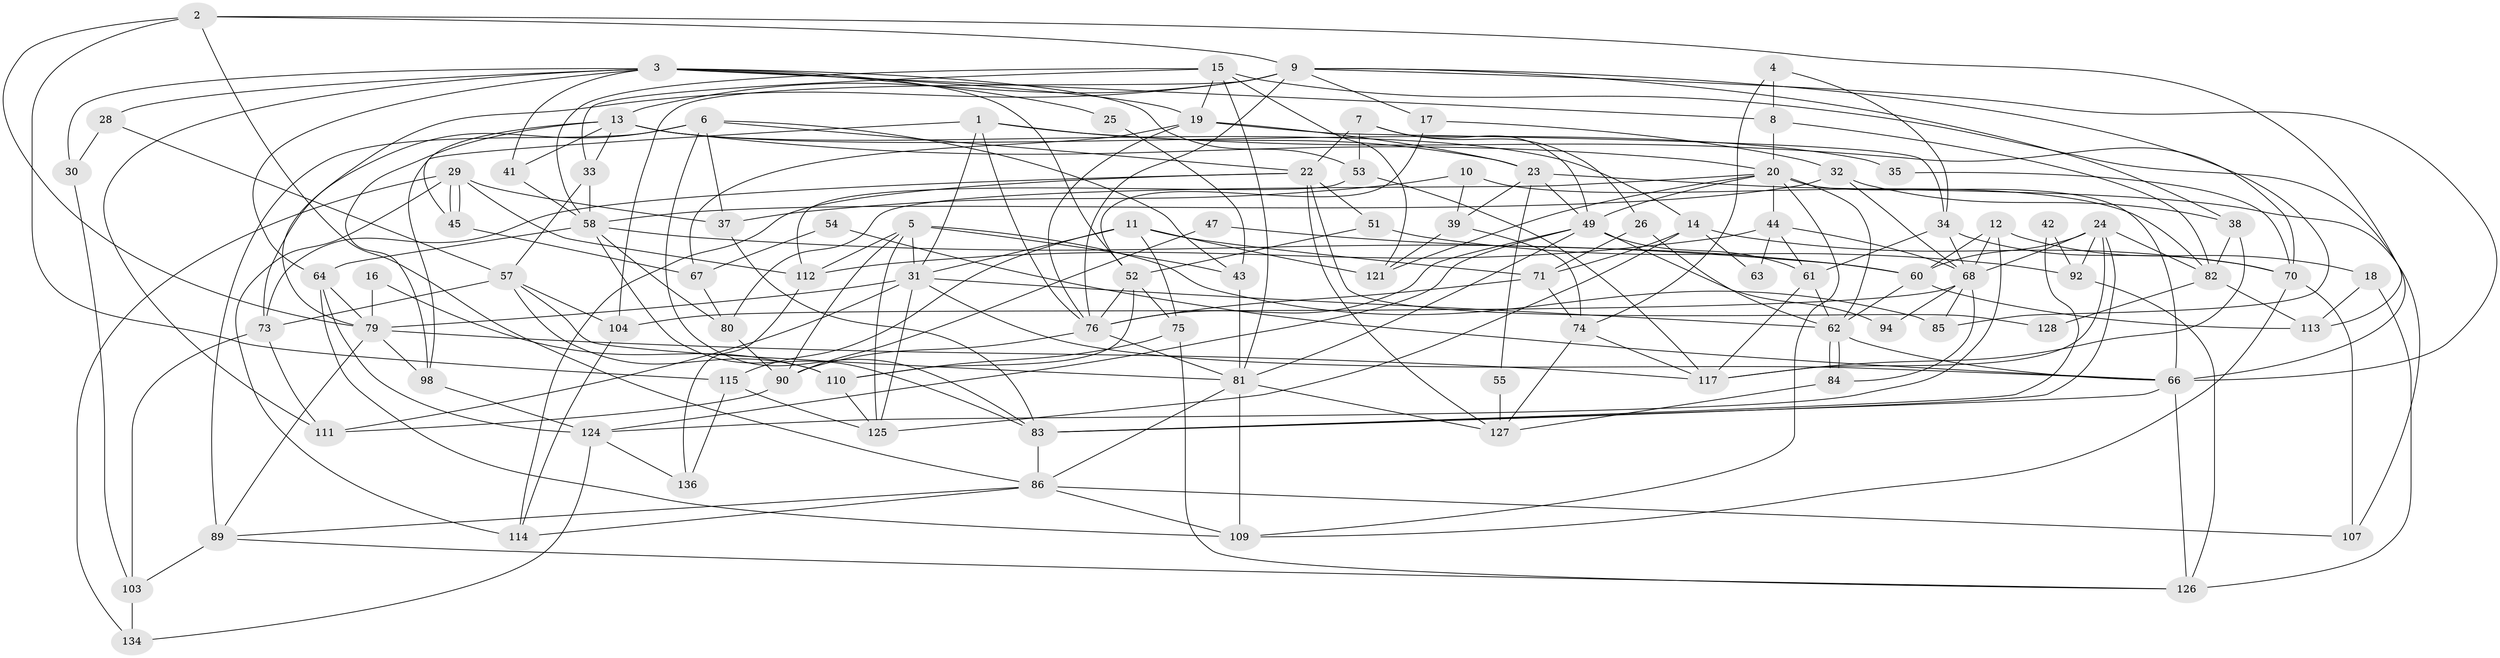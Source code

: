 // Generated by graph-tools (version 1.1) at 2025/52/02/27/25 19:52:02]
// undirected, 96 vertices, 232 edges
graph export_dot {
graph [start="1"]
  node [color=gray90,style=filled];
  1;
  2;
  3 [super="+21"];
  4;
  5 [super="+77"];
  6 [super="+88"];
  7 [super="+27"];
  8 [super="+36"];
  9 [super="+40"];
  10;
  11 [super="+97"];
  12 [super="+120"];
  13 [super="+91"];
  14;
  15 [super="+59"];
  16;
  17;
  18;
  19;
  20 [super="+56"];
  22 [super="+48"];
  23 [super="+46"];
  24 [super="+139"];
  25;
  26;
  28;
  29;
  30;
  31 [super="+116"];
  32;
  33 [super="+50"];
  34 [super="+130"];
  35;
  37 [super="+65"];
  38;
  39;
  41 [super="+105"];
  42;
  43 [super="+108"];
  44;
  45;
  47;
  49 [super="+95"];
  51;
  52 [super="+69"];
  53 [super="+78"];
  54;
  55;
  57 [super="+87"];
  58;
  60 [super="+129"];
  61 [super="+123"];
  62 [super="+72"];
  63;
  64;
  66 [super="+93"];
  67;
  68 [super="+140"];
  70;
  71;
  73 [super="+102"];
  74 [super="+100"];
  75;
  76 [super="+101"];
  79 [super="+122"];
  80 [super="+119"];
  81 [super="+106"];
  82 [super="+133"];
  83 [super="+96"];
  84;
  85;
  86 [super="+135"];
  89 [super="+99"];
  90;
  92;
  94;
  98;
  103 [super="+132"];
  104;
  107;
  109;
  110;
  111;
  112 [super="+118"];
  113 [super="+137"];
  114;
  115;
  117;
  121;
  124 [super="+131"];
  125 [super="+138"];
  126;
  127;
  128;
  134;
  136;
  1 -- 70;
  1 -- 31;
  1 -- 98;
  1 -- 76;
  1 -- 23;
  2 -- 79;
  2 -- 86;
  2 -- 113;
  2 -- 115;
  2 -- 9;
  3 -- 111;
  3 -- 19;
  3 -- 25;
  3 -- 30;
  3 -- 64;
  3 -- 8;
  3 -- 28;
  3 -- 52;
  3 -- 41;
  3 -- 53;
  4 -- 74;
  4 -- 34;
  4 -- 8;
  5 -- 85;
  5 -- 90;
  5 -- 112;
  5 -- 31;
  5 -- 125;
  5 -- 43;
  6 -- 83;
  6 -- 89;
  6 -- 43;
  6 -- 37;
  6 -- 22;
  6 -- 73;
  7 -- 53 [weight=2];
  7 -- 49;
  7 -- 26;
  7 -- 22;
  8 -- 20;
  8 -- 82;
  9 -- 79;
  9 -- 13;
  9 -- 17;
  9 -- 38;
  9 -- 85;
  9 -- 104;
  9 -- 66;
  9 -- 76;
  10 -- 82;
  10 -- 39;
  10 -- 37;
  11 -- 121;
  11 -- 71;
  11 -- 115;
  11 -- 75;
  11 -- 31;
  12 -- 60;
  12 -- 124;
  12 -- 18;
  12 -- 68;
  13 -- 14;
  13 -- 35;
  13 -- 20;
  13 -- 98;
  13 -- 41;
  13 -- 45;
  13 -- 33;
  14 -- 63;
  14 -- 70;
  14 -- 71;
  14 -- 125;
  15 -- 58;
  15 -- 81;
  15 -- 121;
  15 -- 66;
  15 -- 19;
  15 -- 33;
  16 -- 110;
  16 -- 79;
  17 -- 32;
  17 -- 52;
  18 -- 126;
  18 -- 113;
  19 -- 23;
  19 -- 34;
  19 -- 67;
  19 -- 76;
  20 -- 44;
  20 -- 49;
  20 -- 66;
  20 -- 80;
  20 -- 121;
  20 -- 109;
  20 -- 62;
  22 -- 128;
  22 -- 114;
  22 -- 51;
  22 -- 127;
  22 -- 73;
  23 -- 49;
  23 -- 55;
  23 -- 39;
  23 -- 107;
  24 -- 60;
  24 -- 92;
  24 -- 83;
  24 -- 82;
  24 -- 68;
  24 -- 117;
  25 -- 43;
  26 -- 71;
  26 -- 62;
  28 -- 57;
  28 -- 30;
  29 -- 45;
  29 -- 45;
  29 -- 114;
  29 -- 37;
  29 -- 112;
  29 -- 134;
  30 -- 103;
  31 -- 66;
  31 -- 111;
  31 -- 125;
  31 -- 79;
  31 -- 62;
  32 -- 38;
  32 -- 58;
  32 -- 68;
  33 -- 57;
  33 -- 58;
  34 -- 68;
  34 -- 70;
  34 -- 61;
  35 -- 70;
  37 -- 83;
  38 -- 117;
  38 -- 82;
  39 -- 74;
  39 -- 121;
  41 -- 58;
  42 -- 92;
  42 -- 83;
  43 -- 81;
  44 -- 112;
  44 -- 68;
  44 -- 61;
  44 -- 63;
  45 -- 67;
  47 -- 60;
  47 -- 90;
  49 -- 94;
  49 -- 124;
  49 -- 81;
  49 -- 76;
  49 -- 61;
  51 -- 52;
  51 -- 92;
  52 -- 75;
  52 -- 76;
  52 -- 110;
  53 -- 112;
  53 -- 117;
  54 -- 67;
  54 -- 66;
  55 -- 127;
  57 -- 104;
  57 -- 81;
  57 -- 110;
  57 -- 73;
  58 -- 83;
  58 -- 64;
  58 -- 60;
  58 -- 80;
  60 -- 62;
  60 -- 113;
  61 -- 117;
  61 -- 62;
  62 -- 84;
  62 -- 84;
  62 -- 66;
  64 -- 109;
  64 -- 79;
  64 -- 124;
  66 -- 126;
  66 -- 83;
  67 -- 80;
  68 -- 85;
  68 -- 94;
  68 -- 84;
  68 -- 104;
  70 -- 107;
  70 -- 109;
  71 -- 76;
  71 -- 74;
  73 -- 111;
  73 -- 103;
  74 -- 127;
  74 -- 117;
  75 -- 110;
  75 -- 126;
  76 -- 90;
  76 -- 81;
  79 -- 117;
  79 -- 98;
  79 -- 89;
  80 -- 90;
  81 -- 127;
  81 -- 109;
  81 -- 86;
  82 -- 128 [weight=2];
  82 -- 113;
  83 -- 86;
  84 -- 127;
  86 -- 114;
  86 -- 89;
  86 -- 107;
  86 -- 109;
  89 -- 126;
  89 -- 103;
  90 -- 111;
  92 -- 126;
  98 -- 124;
  103 -- 134;
  104 -- 114;
  110 -- 125;
  112 -- 136;
  115 -- 125;
  115 -- 136;
  124 -- 134;
  124 -- 136;
}
